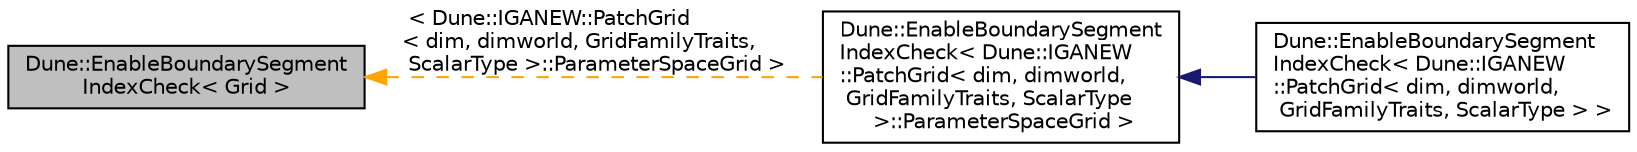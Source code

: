 digraph "Dune::EnableBoundarySegmentIndexCheck&lt; Grid &gt;"
{
 // LATEX_PDF_SIZE
  edge [fontname="Helvetica",fontsize="10",labelfontname="Helvetica",labelfontsize="10"];
  node [fontname="Helvetica",fontsize="10",shape=record];
  rankdir="LR";
  Node1 [label="Dune::EnableBoundarySegment\lIndexCheck\< Grid \>",height=0.2,width=0.4,color="black", fillcolor="grey75", style="filled", fontcolor="black",tooltip=" "];
  Node1 -> Node2 [dir="back",color="orange",fontsize="10",style="dashed",label=" \< Dune::IGANEW::PatchGrid\l\< dim, dimworld, GridFamilyTraits,\l ScalarType \>::ParameterSpaceGrid \>" ,fontname="Helvetica"];
  Node2 [label="Dune::EnableBoundarySegment\lIndexCheck\< Dune::IGANEW\l::PatchGrid\< dim, dimworld,\l GridFamilyTraits, ScalarType\l \>::ParameterSpaceGrid \>",height=0.2,width=0.4,color="black", fillcolor="white", style="filled",URL="$d9/d25/a01157.html",tooltip=" "];
  Node2 -> Node3 [dir="back",color="midnightblue",fontsize="10",style="solid",fontname="Helvetica"];
  Node3 [label="Dune::EnableBoundarySegment\lIndexCheck\< Dune::IGANEW\l::PatchGrid\< dim, dimworld,\l GridFamilyTraits, ScalarType \> \>",height=0.2,width=0.4,color="black", fillcolor="white", style="filled",URL="$d8/d92/a01165.html",tooltip=" "];
}
